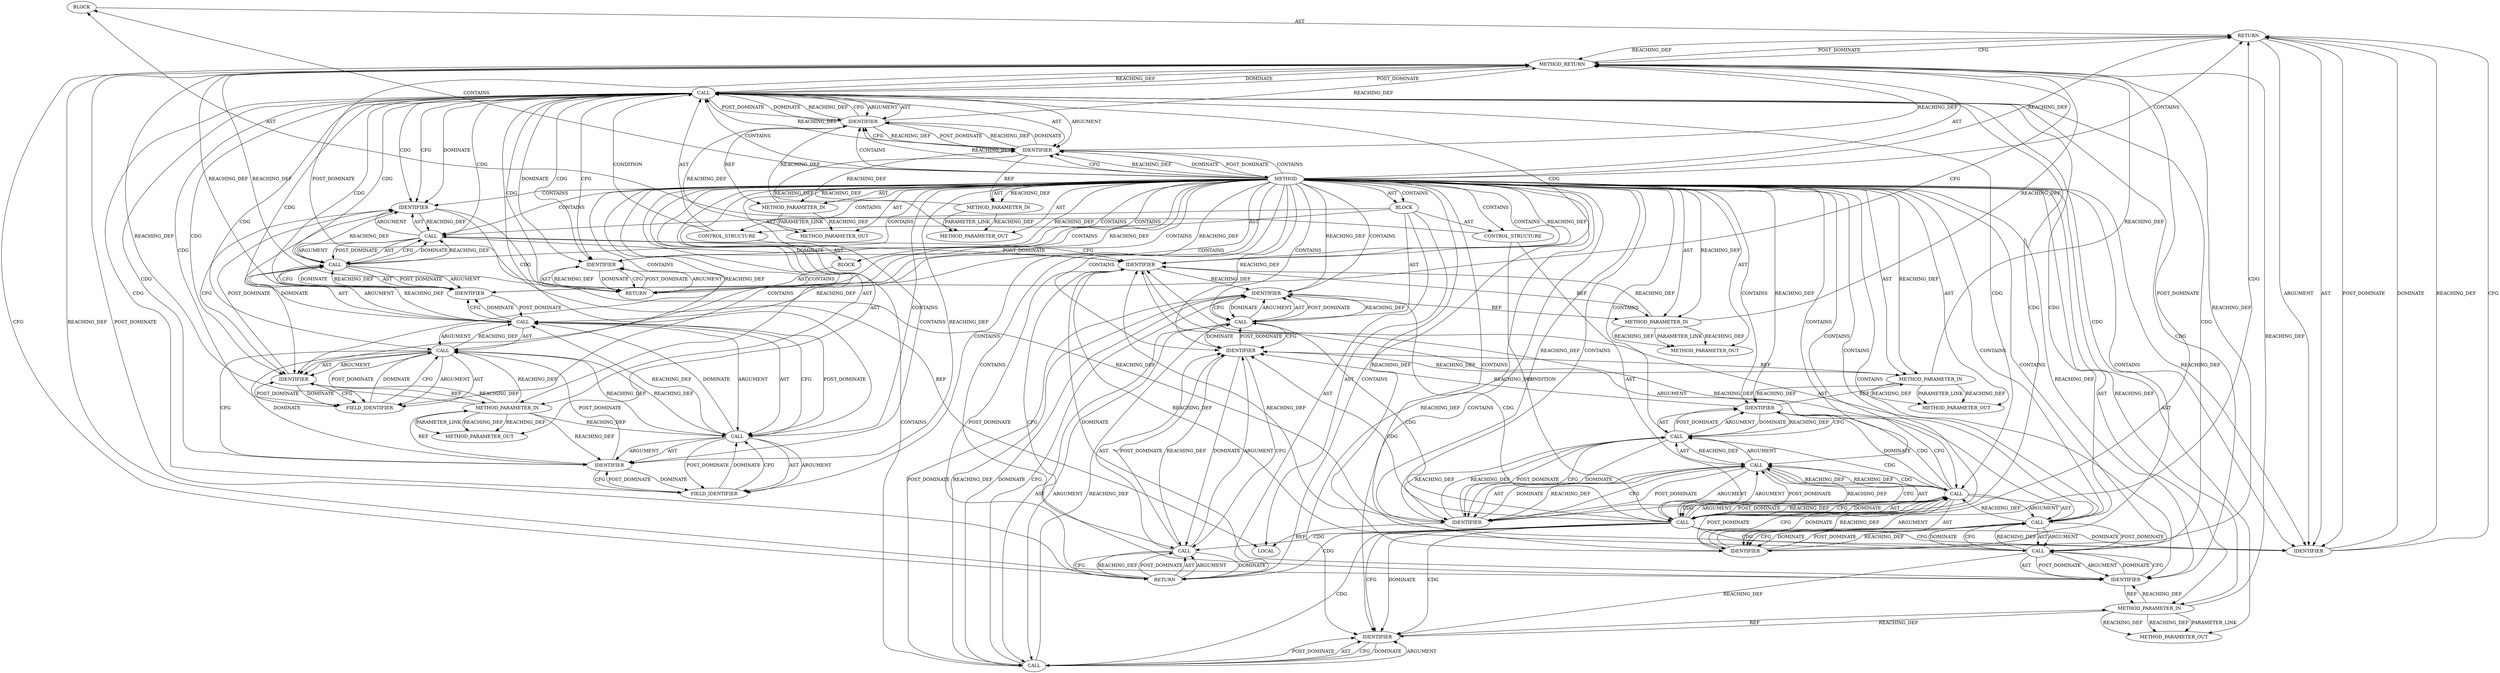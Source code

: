 digraph {
  15945 [label=BLOCK ORDER=2 ARGUMENT_INDEX=-1 CODE="<empty>" COLUMN_NUMBER=3 LINE_NUMBER=1881 TYPE_FULL_NAME="void"]
  21669 [label=METHOD_PARAMETER_OUT ORDER=4 CODE="size_t decrypted" IS_VARIADIC=false COLUMN_NUMBER=27 LINE_NUMBER=1871 TYPE_FULL_NAME="size_t" EVALUATION_STRATEGY="BY_VALUE" INDEX=4 NAME="decrypted"]
  15923 [label=IDENTIFIER ORDER=1 ARGUMENT_INDEX=1 CODE="max_rec" COLUMN_NUMBER=2 LINE_NUMBER=1879 TYPE_FULL_NAME="size_t" NAME="max_rec"]
  15951 [label=IDENTIFIER ORDER=2 ARGUMENT_INDEX=2 CODE="done" COLUMN_NUMBER=16 LINE_NUMBER=1883 TYPE_FULL_NAME="ssize_t" NAME="done"]
  15926 [label=CALL ORDER=1 ARGUMENT_INDEX=1 CODE="prot->overhead_size" COLUMN_NUMBER=12 METHOD_FULL_NAME="<operator>.indirectFieldAccess" LINE_NUMBER=1879 TYPE_FULL_NAME="<empty>" DISPATCH_TYPE="STATIC_DISPATCH" SIGNATURE="" NAME="<operator>.indirectFieldAccess"]
  15936 [label=CALL ORDER=1 ARGUMENT_INDEX=1 CODE="done - *flushed_at" COLUMN_NUMBER=6 METHOD_FULL_NAME="<operator>.subtraction" LINE_NUMBER=1880 TYPE_FULL_NAME="<empty>" DISPATCH_TYPE="STATIC_DISPATCH" SIGNATURE="" NAME="<operator>.subtraction"]
  21668 [label=METHOD_PARAMETER_OUT ORDER=3 CODE="size_t len_left" IS_VARIADIC=false COLUMN_NUMBER=10 LINE_NUMBER=1871 TYPE_FULL_NAME="size_t" EVALUATION_STRATEGY="BY_VALUE" INDEX=3 NAME="len_left"]
  15950 [label=IDENTIFIER ORDER=1 ARGUMENT_INDEX=1 CODE="flushed_at" COLUMN_NUMBER=3 LINE_NUMBER=1883 TYPE_FULL_NAME="size_t*" NAME="flushed_at"]
  15912 [label=METHOD_PARAMETER_IN ORDER=6 CODE="size_t *flushed_at" IS_VARIADIC=false COLUMN_NUMBER=10 LINE_NUMBER=1872 TYPE_FULL_NAME="size_t*" EVALUATION_STRATEGY="BY_VALUE" INDEX=6 NAME="flushed_at"]
  21671 [label=METHOD_PARAMETER_OUT ORDER=6 CODE="size_t *flushed_at" IS_VARIADIC=false COLUMN_NUMBER=10 LINE_NUMBER=1872 TYPE_FULL_NAME="size_t*" EVALUATION_STRATEGY="BY_VALUE" INDEX=6 NAME="flushed_at"]
  15947 [label=IDENTIFIER ORDER=1 ARGUMENT_INDEX=-1 CODE="false" COLUMN_NUMBER=10 LINE_NUMBER=1881 TYPE_FULL_NAME="ANY" NAME="false"]
  15921 [label=IDENTIFIER ORDER=1 ARGUMENT_INDEX=-1 CODE="false" COLUMN_NUMBER=10 LINE_NUMBER=1877 TYPE_FULL_NAME="ANY" NAME="false"]
  15940 [label=IDENTIFIER ORDER=2 ARGUMENT_INDEX=2 CODE="SZ_128K" COLUMN_NUMBER=27 LINE_NUMBER=1880 TYPE_FULL_NAME="ANY" NAME="SZ_128K"]
  15953 [label=CALL ORDER=1 ARGUMENT_INDEX=-1 CODE="sk_flush_backlog(sk)" COLUMN_NUMBER=9 METHOD_FULL_NAME="sk_flush_backlog" LINE_NUMBER=1884 TYPE_FULL_NAME="<empty>" DISPATCH_TYPE="STATIC_DISPATCH" SIGNATURE="" NAME="sk_flush_backlog"]
  15933 [label=CONTROL_STRUCTURE CONTROL_STRUCTURE_TYPE="IF" ORDER=4 PARSER_TYPE_NAME="CASTIfStatement" ARGUMENT_INDEX=-1 CODE="if (done - *flushed_at < SZ_128K && tcp_inq(sk) > max_rec)" COLUMN_NUMBER=2 LINE_NUMBER=1880]
  15955 [label=METHOD_RETURN ORDER=8 CODE="RET" COLUMN_NUMBER=1 LINE_NUMBER=1869 TYPE_FULL_NAME="bool" EVALUATION_STRATEGY="BY_VALUE"]
  15922 [label=CALL ORDER=3 ARGUMENT_INDEX=-1 CODE="max_rec = prot->overhead_size - prot->tail_size + TLS_MAX_PAYLOAD_SIZE" COLUMN_NUMBER=2 METHOD_FULL_NAME="<operator>.assignment" LINE_NUMBER=1879 TYPE_FULL_NAME="<empty>" DISPATCH_TYPE="STATIC_DISPATCH" SIGNATURE="" NAME="<operator>.assignment"]
  15917 [label=IDENTIFIER ORDER=1 ARGUMENT_INDEX=1 CODE="len_left" COLUMN_NUMBER=6 LINE_NUMBER=1876 TYPE_FULL_NAME="size_t" NAME="len_left"]
  15938 [label=CALL ORDER=2 ARGUMENT_INDEX=2 CODE="*flushed_at" COLUMN_NUMBER=13 METHOD_FULL_NAME="<operator>.indirection" LINE_NUMBER=1880 TYPE_FULL_NAME="<empty>" DISPATCH_TYPE="STATIC_DISPATCH" SIGNATURE="" NAME="<operator>.indirection"]
  15927 [label=IDENTIFIER ORDER=1 ARGUMENT_INDEX=1 CODE="prot" COLUMN_NUMBER=12 LINE_NUMBER=1879 TYPE_FULL_NAME="tls_prot_info*" NAME="prot"]
  15915 [label=CONTROL_STRUCTURE CONTROL_STRUCTURE_TYPE="IF" ORDER=2 PARSER_TYPE_NAME="CASTIfStatement" ARGUMENT_INDEX=-1 CODE="if (len_left <= decrypted)" COLUMN_NUMBER=2 LINE_NUMBER=1876]
  21666 [label=METHOD_PARAMETER_OUT ORDER=1 CODE="struct sock *sk" IS_VARIADIC=false COLUMN_NUMBER=24 LINE_NUMBER=1870 TYPE_FULL_NAME="sock*" EVALUATION_STRATEGY="BY_VALUE" INDEX=1 NAME="sk"]
  15916 [label=CALL ORDER=1 ARGUMENT_INDEX=-1 CODE="len_left <= decrypted" COLUMN_NUMBER=6 METHOD_FULL_NAME="<operator>.lessEqualsThan" LINE_NUMBER=1876 TYPE_FULL_NAME="<empty>" DISPATCH_TYPE="STATIC_DISPATCH" SIGNATURE="" NAME="<operator>.lessEqualsThan"]
  21667 [label=METHOD_PARAMETER_OUT ORDER=2 CODE="struct tls_prot_info *prot" IS_VARIADIC=false COLUMN_NUMBER=41 LINE_NUMBER=1870 TYPE_FULL_NAME="tls_prot_info*" EVALUATION_STRATEGY="BY_VALUE" INDEX=2 NAME="prot"]
  15935 [label=CALL ORDER=1 ARGUMENT_INDEX=1 CODE="done - *flushed_at < SZ_128K" COLUMN_NUMBER=6 METHOD_FULL_NAME="<operator>.lessThan" LINE_NUMBER=1880 TYPE_FULL_NAME="<empty>" DISPATCH_TYPE="STATIC_DISPATCH" SIGNATURE="" NAME="<operator>.lessThan"]
  15910 [label=METHOD_PARAMETER_IN ORDER=4 CODE="size_t decrypted" IS_VARIADIC=false COLUMN_NUMBER=27 LINE_NUMBER=1871 TYPE_FULL_NAME="size_t" EVALUATION_STRATEGY="BY_VALUE" INDEX=4 NAME="decrypted"]
  15925 [label=CALL ORDER=1 ARGUMENT_INDEX=1 CODE="prot->overhead_size - prot->tail_size" COLUMN_NUMBER=12 METHOD_FULL_NAME="<operator>.subtraction" LINE_NUMBER=1879 TYPE_FULL_NAME="<empty>" DISPATCH_TYPE="STATIC_DISPATCH" SIGNATURE="" NAME="<operator>.subtraction"]
  15941 [label=CALL ORDER=2 ARGUMENT_INDEX=2 CODE="tcp_inq(sk) > max_rec" COLUMN_NUMBER=38 METHOD_FULL_NAME="<operator>.greaterThan" LINE_NUMBER=1880 TYPE_FULL_NAME="<empty>" DISPATCH_TYPE="STATIC_DISPATCH" SIGNATURE="" NAME="<operator>.greaterThan"]
  15908 [label=METHOD_PARAMETER_IN ORDER=2 CODE="struct tls_prot_info *prot" IS_VARIADIC=false COLUMN_NUMBER=41 LINE_NUMBER=1870 TYPE_FULL_NAME="tls_prot_info*" EVALUATION_STRATEGY="BY_VALUE" INDEX=2 NAME="prot"]
  15914 [label=LOCAL ORDER=1 CODE="size_t max_rec" COLUMN_NUMBER=9 LINE_NUMBER=1874 TYPE_FULL_NAME="size_t" NAME="max_rec"]
  15948 [label=CALL ORDER=5 ARGUMENT_INDEX=-1 CODE="*flushed_at = done" COLUMN_NUMBER=2 METHOD_FULL_NAME="<operator>.assignment" LINE_NUMBER=1883 TYPE_FULL_NAME="<empty>" DISPATCH_TYPE="STATIC_DISPATCH" SIGNATURE="" NAME="<operator>.assignment"]
  15919 [label=BLOCK ORDER=2 ARGUMENT_INDEX=-1 CODE="<empty>" COLUMN_NUMBER=3 LINE_NUMBER=1877 TYPE_FULL_NAME="void"]
  15931 [label=FIELD_IDENTIFIER ORDER=2 ARGUMENT_INDEX=2 CODE="tail_size" COLUMN_NUMBER=34 LINE_NUMBER=1879 CANONICAL_NAME="tail_size"]
  15949 [label=CALL ORDER=1 ARGUMENT_INDEX=1 CODE="*flushed_at" COLUMN_NUMBER=2 METHOD_FULL_NAME="<operator>.indirection" LINE_NUMBER=1883 TYPE_FULL_NAME="<empty>" DISPATCH_TYPE="STATIC_DISPATCH" SIGNATURE="" NAME="<operator>.indirection"]
  15930 [label=IDENTIFIER ORDER=1 ARGUMENT_INDEX=1 CODE="prot" COLUMN_NUMBER=34 LINE_NUMBER=1879 TYPE_FULL_NAME="tls_prot_info*" NAME="prot"]
  15929 [label=CALL ORDER=2 ARGUMENT_INDEX=2 CODE="prot->tail_size" COLUMN_NUMBER=34 METHOD_FULL_NAME="<operator>.indirectFieldAccess" LINE_NUMBER=1879 TYPE_FULL_NAME="<empty>" DISPATCH_TYPE="STATIC_DISPATCH" SIGNATURE="" NAME="<operator>.indirectFieldAccess"]
  15944 [label=IDENTIFIER ORDER=2 ARGUMENT_INDEX=2 CODE="max_rec" COLUMN_NUMBER=52 LINE_NUMBER=1880 TYPE_FULL_NAME="size_t" NAME="max_rec"]
  15939 [label=IDENTIFIER ORDER=1 ARGUMENT_INDEX=1 CODE="flushed_at" COLUMN_NUMBER=14 LINE_NUMBER=1880 TYPE_FULL_NAME="size_t*" NAME="flushed_at"]
  15952 [label=RETURN ORDER=6 ARGUMENT_INDEX=-1 CODE="return sk_flush_backlog(sk);" COLUMN_NUMBER=2 LINE_NUMBER=1884]
  15954 [label=IDENTIFIER ORDER=1 ARGUMENT_INDEX=1 CODE="sk" COLUMN_NUMBER=26 LINE_NUMBER=1884 TYPE_FULL_NAME="sock*" NAME="sk"]
  15942 [label=CALL ORDER=1 ARGUMENT_INDEX=1 CODE="tcp_inq(sk)" COLUMN_NUMBER=38 METHOD_FULL_NAME="tcp_inq" LINE_NUMBER=1880 TYPE_FULL_NAME="<empty>" DISPATCH_TYPE="STATIC_DISPATCH" SIGNATURE="" NAME="tcp_inq"]
  21670 [label=METHOD_PARAMETER_OUT ORDER=5 CODE="ssize_t done" IS_VARIADIC=false COLUMN_NUMBER=45 LINE_NUMBER=1871 TYPE_FULL_NAME="ssize_t" EVALUATION_STRATEGY="BY_VALUE" INDEX=5 NAME="done"]
  15911 [label=METHOD_PARAMETER_IN ORDER=5 CODE="ssize_t done" IS_VARIADIC=false COLUMN_NUMBER=45 LINE_NUMBER=1871 TYPE_FULL_NAME="ssize_t" EVALUATION_STRATEGY="BY_VALUE" INDEX=5 NAME="done"]
  15943 [label=IDENTIFIER ORDER=1 ARGUMENT_INDEX=1 CODE="sk" COLUMN_NUMBER=46 LINE_NUMBER=1880 TYPE_FULL_NAME="sock*" NAME="sk"]
  15924 [label=CALL ORDER=2 ARGUMENT_INDEX=2 CODE="prot->overhead_size - prot->tail_size + TLS_MAX_PAYLOAD_SIZE" COLUMN_NUMBER=12 METHOD_FULL_NAME="<operator>.addition" LINE_NUMBER=1879 TYPE_FULL_NAME="<empty>" DISPATCH_TYPE="STATIC_DISPATCH" SIGNATURE="" NAME="<operator>.addition"]
  15907 [label=METHOD_PARAMETER_IN ORDER=1 CODE="struct sock *sk" IS_VARIADIC=false COLUMN_NUMBER=24 LINE_NUMBER=1870 TYPE_FULL_NAME="sock*" EVALUATION_STRATEGY="BY_VALUE" INDEX=1 NAME="sk"]
  15934 [label=CALL ORDER=1 ARGUMENT_INDEX=-1 CODE="done - *flushed_at < SZ_128K && tcp_inq(sk) > max_rec" COLUMN_NUMBER=6 METHOD_FULL_NAME="<operator>.logicalAnd" LINE_NUMBER=1880 TYPE_FULL_NAME="<empty>" DISPATCH_TYPE="STATIC_DISPATCH" SIGNATURE="" NAME="<operator>.logicalAnd"]
  15913 [label=BLOCK ORDER=7 ARGUMENT_INDEX=-1 CODE="{
	size_t max_rec;

	if (len_left <= decrypted)
		return false;

	max_rec = prot->overhead_size - prot->tail_size + TLS_MAX_PAYLOAD_SIZE;
	if (done - *flushed_at < SZ_128K && tcp_inq(sk) > max_rec)
		return false;

	*flushed_at = done;
	return sk_flush_backlog(sk);
}" COLUMN_NUMBER=1 LINE_NUMBER=1873 TYPE_FULL_NAME="void"]
  15946 [label=RETURN ORDER=1 ARGUMENT_INDEX=1 CODE="return false;" COLUMN_NUMBER=3 LINE_NUMBER=1881]
  15906 [label=METHOD COLUMN_NUMBER=1 LINE_NUMBER=1869 COLUMN_NUMBER_END=1 IS_EXTERNAL=false SIGNATURE="bool tls_read_flush_backlog (sock*,tls_prot_info*,size_t,size_t,ssize_t,size_t*)" NAME="tls_read_flush_backlog" AST_PARENT_TYPE="TYPE_DECL" AST_PARENT_FULL_NAME="tls_sw.c:<global>" ORDER=41 CODE="static bool
tls_read_flush_backlog(struct sock *sk, struct tls_prot_info *prot,
		       size_t len_left, size_t decrypted, ssize_t done,
		       size_t *flushed_at)
{
	size_t max_rec;

	if (len_left <= decrypted)
		return false;

	max_rec = prot->overhead_size - prot->tail_size + TLS_MAX_PAYLOAD_SIZE;
	if (done - *flushed_at < SZ_128K && tcp_inq(sk) > max_rec)
		return false;

	*flushed_at = done;
	return sk_flush_backlog(sk);
}" FULL_NAME="tls_read_flush_backlog" LINE_NUMBER_END=1885 FILENAME="tls_sw.c"]
  15920 [label=RETURN ORDER=1 ARGUMENT_INDEX=1 CODE="return false;" COLUMN_NUMBER=3 LINE_NUMBER=1877]
  15937 [label=IDENTIFIER ORDER=1 ARGUMENT_INDEX=1 CODE="done" COLUMN_NUMBER=6 LINE_NUMBER=1880 TYPE_FULL_NAME="ssize_t" NAME="done"]
  15928 [label=FIELD_IDENTIFIER ORDER=2 ARGUMENT_INDEX=2 CODE="overhead_size" COLUMN_NUMBER=12 LINE_NUMBER=1879 CANONICAL_NAME="overhead_size"]
  15932 [label=IDENTIFIER ORDER=2 ARGUMENT_INDEX=2 CODE="TLS_MAX_PAYLOAD_SIZE" COLUMN_NUMBER=52 LINE_NUMBER=1879 TYPE_FULL_NAME="ANY" NAME="TLS_MAX_PAYLOAD_SIZE"]
  15918 [label=IDENTIFIER ORDER=2 ARGUMENT_INDEX=2 CODE="decrypted" COLUMN_NUMBER=18 LINE_NUMBER=1876 TYPE_FULL_NAME="size_t" NAME="decrypted"]
  15909 [label=METHOD_PARAMETER_IN ORDER=3 CODE="size_t len_left" IS_VARIADIC=false COLUMN_NUMBER=10 LINE_NUMBER=1871 TYPE_FULL_NAME="size_t" EVALUATION_STRATEGY="BY_VALUE" INDEX=3 NAME="len_left"]
  15930 -> 15931 [label=DOMINATE ]
  15935 -> 15940 [label=ARGUMENT ]
  15906 -> 15919 [label=CONTAINS ]
  15936 -> 15938 [label=AST ]
  15942 -> 15944 [label=REACHING_DEF VARIABLE="tcp_inq(sk)"]
  15943 -> 15942 [label=DOMINATE ]
  15932 -> 15925 [label=POST_DOMINATE ]
  15942 -> 15943 [label=AST ]
  15927 -> 15923 [label=POST_DOMINATE ]
  15908 -> 15929 [label=REACHING_DEF VARIABLE="prot"]
  15916 -> 15921 [label=CFG ]
  15941 -> 15934 [label=CFG ]
  15946 -> 15947 [label=AST ]
  15937 -> 15936 [label=REACHING_DEF VARIABLE="done"]
  15906 -> 15937 [label=REACHING_DEF VARIABLE=""]
  15906 -> 15917 [label=CONTAINS ]
  15952 -> 15955 [label=CFG ]
  15906 -> 15915 [label=CONTAINS ]
  15916 -> 15928 [label=CDG ]
  15925 -> 15929 [label=ARGUMENT ]
  15934 -> 15952 [label=CDG ]
  15938 -> 15939 [label=AST ]
  15934 -> 15935 [label=AST ]
  15940 -> 15935 [label=CFG ]
  15947 -> 15946 [label=DOMINATE ]
  15909 -> 21668 [label=REACHING_DEF VARIABLE="len_left"]
  15906 -> 15931 [label=CONTAINS ]
  15916 -> 15923 [label=DOMINATE ]
  15916 -> 15926 [label=CDG ]
  15944 -> 15942 [label=REACHING_DEF VARIABLE="max_rec"]
  15907 -> 15955 [label=REACHING_DEF VARIABLE="sk"]
  15939 -> 15937 [label=POST_DOMINATE ]
  15906 -> 15937 [label=CONTAINS ]
  15906 -> 15929 [label=CONTAINS ]
  15934 -> 15947 [label=CDG ]
  15916 -> 15955 [label=REACHING_DEF VARIABLE="len_left <= decrypted"]
  15916 -> 15917 [label=AST ]
  15907 -> 15954 [label=REACHING_DEF VARIABLE="sk"]
  15917 -> 21668 [label=REACHING_DEF VARIABLE="len_left"]
  15906 -> 15910 [label=AST ]
  15926 -> 15928 [label=ARGUMENT ]
  15906 -> 15917 [label=CFG ]
  15918 -> 15917 [label=POST_DOMINATE ]
  15944 -> 15914 [label=REF ]
  15944 -> 15941 [label=DOMINATE ]
  15935 -> 15943 [label=CFG ]
  15913 -> 15915 [label=AST ]
  15936 -> 15940 [label=CFG ]
  15936 -> 15937 [label=AST ]
  15906 -> 21667 [label=AST ]
  15916 -> 15918 [label=ARGUMENT ]
  15906 -> 15908 [label=AST ]
  15906 -> 15925 [label=CONTAINS ]
  15924 -> 15932 [label=AST ]
  15942 -> 15943 [label=POST_DOMINATE ]
  15948 -> 15954 [label=CFG ]
  15921 -> 15920 [label=REACHING_DEF VARIABLE="false"]
  15918 -> 15916 [label=DOMINATE ]
  15929 -> 15931 [label=POST_DOMINATE ]
  15940 -> 15935 [label=DOMINATE ]
  15951 -> 15949 [label=REACHING_DEF VARIABLE="done"]
  15934 -> 15941 [label=AST ]
  15917 -> 15909 [label=REF ]
  15934 -> 15949 [label=CDG ]
  15922 -> 15923 [label=ARGUMENT ]
  15906 -> 15913 [label=CONTAINS ]
  15949 -> 15950 [label=ARGUMENT ]
  15906 -> 15921 [label=REACHING_DEF VARIABLE=""]
  15944 -> 15941 [label=CFG ]
  15906 -> 15926 [label=CONTAINS ]
  15938 -> 15939 [label=POST_DOMINATE ]
  15906 -> 15942 [label=CONTAINS ]
  15917 -> 15918 [label=REACHING_DEF VARIABLE="len_left"]
  15916 -> 15923 [label=CDG ]
  15948 -> 15951 [label=ARGUMENT ]
  15940 -> 15936 [label=POST_DOMINATE ]
  15946 -> 15955 [label=REACHING_DEF VARIABLE="<RET>"]
  15906 -> 15954 [label=CONTAINS ]
  15930 -> 15926 [label=POST_DOMINATE ]
  15912 -> 15955 [label=REACHING_DEF VARIABLE="flushed_at"]
  15943 -> 15954 [label=REACHING_DEF VARIABLE="sk"]
  15941 -> 15942 [label=ARGUMENT ]
  15906 -> 15948 [label=CONTAINS ]
  15924 -> 15922 [label=CFG ]
  15947 -> 15946 [label=CFG ]
  15948 -> 15949 [label=AST ]
  15910 -> 21669 [label=REACHING_DEF VARIABLE="decrypted"]
  15930 -> 15908 [label=REF ]
  15937 -> 15922 [label=POST_DOMINATE ]
  15948 -> 15954 [label=DOMINATE ]
  15929 -> 15930 [label=AST ]
  15934 -> 15954 [label=CDG ]
  15920 -> 15955 [label=CFG ]
  15912 -> 15939 [label=REACHING_DEF VARIABLE="flushed_at"]
  15931 -> 15929 [label=DOMINATE ]
  15935 -> 15941 [label=REACHING_DEF VARIABLE="done - *flushed_at < SZ_128K"]
  15916 -> 15940 [label=CDG ]
  15953 -> 15954 [label=ARGUMENT ]
  15935 -> 15936 [label=ARGUMENT ]
  15906 -> 15918 [label=CONTAINS ]
  15906 -> 15911 [label=AST ]
  15934 -> 15947 [label=CFG ]
  15913 -> 15948 [label=AST ]
  15932 -> 15924 [label=CFG ]
  15948 -> 15951 [label=AST ]
  15911 -> 21670 [label=PARAMETER_LINK ]
  15937 -> 15938 [label=REACHING_DEF VARIABLE="done"]
  15906 -> 15939 [label=REACHING_DEF VARIABLE=""]
  15955 -> 15934 [label=POST_DOMINATE ]
  15926 -> 15927 [label=ARGUMENT ]
  15953 -> 15952 [label=DOMINATE ]
  15950 -> 15949 [label=CFG ]
  15906 -> 15930 [label=REACHING_DEF VARIABLE=""]
  15923 -> 15944 [label=REACHING_DEF VARIABLE="max_rec"]
  15929 -> 15926 [label=REACHING_DEF VARIABLE="prot->tail_size"]
  15906 -> 15927 [label=REACHING_DEF VARIABLE=""]
  15949 -> 15950 [label=POST_DOMINATE ]
  15916 -> 15936 [label=CDG ]
  15906 -> 15923 [label=CONTAINS ]
  15953 -> 15954 [label=AST ]
  15945 -> 15946 [label=AST ]
  15941 -> 15935 [label=REACHING_DEF VARIABLE="tcp_inq(sk) > max_rec"]
  15949 -> 15950 [label=AST ]
  15906 -> 15910 [label=REACHING_DEF VARIABLE=""]
  15906 -> 15911 [label=REACHING_DEF VARIABLE=""]
  15951 -> 15948 [label=REACHING_DEF VARIABLE="done"]
  15916 -> 15920 [label=CDG ]
  15916 -> 15927 [label=CDG ]
  15906 -> 21670 [label=AST ]
  15940 -> 15935 [label=REACHING_DEF VARIABLE="SZ_128K"]
  15906 -> 15933 [label=CONTAINS ]
  15935 -> 15940 [label=POST_DOMINATE ]
  15926 -> 15928 [label=AST ]
  15918 -> 15910 [label=REF ]
  15928 -> 15927 [label=POST_DOMINATE ]
  15943 -> 15942 [label=REACHING_DEF VARIABLE="sk"]
  15916 -> 15923 [label=CFG ]
  15929 -> 15931 [label=AST ]
  15916 -> 15917 [label=ARGUMENT ]
  15951 -> 15948 [label=CFG ]
  15909 -> 21668 [label=PARAMETER_LINK ]
  15935 -> 15941 [label=CDG ]
  15938 -> 15936 [label=DOMINATE ]
  15918 -> 15917 [label=REACHING_DEF VARIABLE="decrypted"]
  15939 -> 15912 [label=REF ]
  15906 -> 15912 [label=AST ]
  15906 -> 15955 [label=AST ]
  15906 -> 15941 [label=CONTAINS ]
  15922 -> 15924 [label=ARGUMENT ]
  15906 -> 15944 [label=REACHING_DEF VARIABLE=""]
  15921 -> 15920 [label=DOMINATE ]
  15946 -> 15947 [label=POST_DOMINATE ]
  15919 -> 15920 [label=AST ]
  15934 -> 15950 [label=CFG ]
  15940 -> 15955 [label=REACHING_DEF VARIABLE="SZ_128K"]
  15935 -> 15934 [label=REACHING_DEF VARIABLE="done - *flushed_at < SZ_128K"]
  15906 -> 15921 [label=CONTAINS ]
  15935 -> 15943 [label=DOMINATE ]
  15912 -> 15950 [label=REACHING_DEF VARIABLE="flushed_at"]
  15937 -> 15951 [label=REACHING_DEF VARIABLE="done"]
  15924 -> 15923 [label=REACHING_DEF VARIABLE="prot->overhead_size - prot->tail_size + TLS_MAX_PAYLOAD_SIZE"]
  15932 -> 15924 [label=DOMINATE ]
  15916 -> 15930 [label=CDG ]
  15954 -> 15953 [label=REACHING_DEF VARIABLE="sk"]
  15906 -> 15934 [label=CONTAINS ]
  15952 -> 15953 [label=POST_DOMINATE ]
  15934 -> 15947 [label=DOMINATE ]
  15906 -> 15950 [label=REACHING_DEF VARIABLE=""]
  15906 -> 15951 [label=REACHING_DEF VARIABLE=""]
  15955 -> 15952 [label=POST_DOMINATE ]
  15923 -> 15927 [label=CFG ]
  15916 -> 15921 [label=DOMINATE ]
  15931 -> 15930 [label=POST_DOMINATE ]
  15907 -> 21666 [label=REACHING_DEF VARIABLE="sk"]
  15907 -> 21666 [label=REACHING_DEF VARIABLE="sk"]
  15928 -> 15926 [label=CFG ]
  15920 -> 15955 [label=REACHING_DEF VARIABLE="<RET>"]
  15925 -> 15926 [label=AST ]
  15931 -> 15929 [label=CFG ]
  15942 -> 15944 [label=CFG ]
  15927 -> 15928 [label=DOMINATE ]
  15943 -> 15907 [label=REF ]
  15951 -> 15911 [label=REF ]
  15906 -> 15952 [label=CONTAINS ]
  15922 -> 15937 [label=CFG ]
  15906 -> 15917 [label=REACHING_DEF VARIABLE=""]
  15906 -> 15943 [label=CONTAINS ]
  15942 -> 15941 [label=REACHING_DEF VARIABLE="tcp_inq(sk)"]
  15924 -> 15932 [label=POST_DOMINATE ]
  15907 -> 15943 [label=REACHING_DEF VARIABLE="sk"]
  15911 -> 21670 [label=REACHING_DEF VARIABLE="done"]
  15911 -> 21670 [label=REACHING_DEF VARIABLE="done"]
  15942 -> 15944 [label=DOMINATE ]
  15950 -> 15949 [label=DOMINATE ]
  15913 -> 15922 [label=AST ]
  15954 -> 15907 [label=REF ]
  15934 -> 15953 [label=CDG ]
  15950 -> 15912 [label=REF ]
  15910 -> 15918 [label=REACHING_DEF VARIABLE="decrypted"]
  15929 -> 15925 [label=REACHING_DEF VARIABLE="prot->tail_size"]
  15926 -> 15925 [label=REACHING_DEF VARIABLE="prot->overhead_size"]
  15941 -> 15934 [label=REACHING_DEF VARIABLE="tcp_inq(sk) > max_rec"]
  15940 -> 15936 [label=REACHING_DEF VARIABLE="SZ_128K"]
  15947 -> 15946 [label=REACHING_DEF VARIABLE="false"]
  15953 -> 15952 [label=CFG ]
  15952 -> 15955 [label=REACHING_DEF VARIABLE="<RET>"]
  15915 -> 15916 [label=AST ]
  15918 -> 15955 [label=REACHING_DEF VARIABLE="decrypted"]
  15939 -> 15938 [label=DOMINATE ]
  15936 -> 15938 [label=ARGUMENT ]
  15934 -> 15950 [label=DOMINATE ]
  15944 -> 15942 [label=POST_DOMINATE ]
  15908 -> 21667 [label=REACHING_DEF VARIABLE="prot"]
  15908 -> 21667 [label=REACHING_DEF VARIABLE="prot"]
  15933 -> 15945 [label=AST ]
  15906 -> 15932 [label=REACHING_DEF VARIABLE=""]
  15935 -> 15936 [label=AST ]
  15906 -> 15944 [label=CONTAINS ]
  15906 -> 15932 [label=CONTAINS ]
  15922 -> 15924 [label=POST_DOMINATE ]
  15951 -> 15949 [label=POST_DOMINATE ]
  15911 -> 15937 [label=REACHING_DEF VARIABLE="done"]
  15935 -> 15942 [label=CDG ]
  15906 -> 15946 [label=REACHING_DEF VARIABLE=""]
  15926 -> 15927 [label=AST ]
  15921 -> 15920 [label=CFG ]
  15948 -> 15951 [label=POST_DOMINATE ]
  15916 -> 15934 [label=CDG ]
  15941 -> 15944 [label=POST_DOMINATE ]
  15918 -> 15916 [label=REACHING_DEF VARIABLE="decrypted"]
  15906 -> 15928 [label=CONTAINS ]
  15925 -> 15929 [label=AST ]
  15906 -> 15924 [label=CONTAINS ]
  15938 -> 15936 [label=CFG ]
  15951 -> 15948 [label=DOMINATE ]
  15906 -> 15936 [label=CONTAINS ]
  15936 -> 15935 [label=REACHING_DEF VARIABLE="done - *flushed_at"]
  15916 -> 15955 [label=DOMINATE ]
  15906 -> 15940 [label=REACHING_DEF VARIABLE=""]
  15936 -> 15938 [label=POST_DOMINATE ]
  15916 -> 15922 [label=CDG ]
  15929 -> 15925 [label=CFG ]
  15935 -> 15944 [label=CDG ]
  15920 -> 15921 [label=POST_DOMINATE ]
  15906 -> 15920 [label=CONTAINS ]
  15909 -> 15917 [label=REACHING_DEF VARIABLE="len_left"]
  15916 -> 15939 [label=CDG ]
  15906 -> 15947 [label=CONTAINS ]
  15906 -> 15920 [label=REACHING_DEF VARIABLE=""]
  15952 -> 15953 [label=AST ]
  15932 -> 15955 [label=REACHING_DEF VARIABLE="TLS_MAX_PAYLOAD_SIZE"]
  15953 -> 15952 [label=REACHING_DEF VARIABLE="sk_flush_backlog(sk)"]
  15925 -> 15932 [label=CFG ]
  15912 -> 21671 [label=PARAMETER_LINK ]
  15906 -> 15939 [label=CONTAINS ]
  15906 -> 15947 [label=REACHING_DEF VARIABLE=""]
  15935 -> 15934 [label=CFG ]
  15924 -> 15932 [label=ARGUMENT ]
  15927 -> 15908 [label=REF ]
  15949 -> 15951 [label=DOMINATE ]
  15908 -> 15927 [label=REACHING_DEF VARIABLE="prot"]
  15928 -> 15926 [label=DOMINATE ]
  15916 -> 15918 [label=AST ]
  15916 -> 15925 [label=CDG ]
  15906 -> 21668 [label=AST ]
  15949 -> 15951 [label=CFG ]
  15906 -> 15949 [label=CONTAINS ]
  15948 -> 15949 [label=ARGUMENT ]
  15906 -> 15917 [label=DOMINATE ]
  15926 -> 15930 [label=CFG ]
  15906 -> 15935 [label=CONTAINS ]
  15916 -> 15918 [label=POST_DOMINATE ]
  15924 -> 15922 [label=DOMINATE ]
  15922 -> 15923 [label=AST ]
  15924 -> 15925 [label=ARGUMENT ]
  15918 -> 15916 [label=CFG ]
  15913 -> 15914 [label=AST ]
  15915 -> 15919 [label=AST ]
  15934 -> 15941 [label=ARGUMENT ]
  15922 -> 15924 [label=AST ]
  15908 -> 15926 [label=REACHING_DEF VARIABLE="prot"]
  15929 -> 15931 [label=ARGUMENT ]
  15935 -> 15943 [label=CDG ]
  15934 -> 15948 [label=CDG ]
  15906 -> 15951 [label=CONTAINS ]
  15934 -> 15935 [label=ARGUMENT ]
  15955 -> 15916 [label=POST_DOMINATE ]
  15932 -> 15924 [label=REACHING_DEF VARIABLE="TLS_MAX_PAYLOAD_SIZE"]
  15906 -> 15916 [label=CONTAINS ]
  15906 -> 15913 [label=AST ]
  15939 -> 15938 [label=CFG ]
  15906 -> 21669 [label=AST ]
  15937 -> 15939 [label=DOMINATE ]
  15906 -> 15907 [label=AST ]
  15942 -> 15943 [label=ARGUMENT ]
  15954 -> 15948 [label=POST_DOMINATE ]
  15916 -> 15937 [label=CDG ]
  15938 -> 15937 [label=REACHING_DEF VARIABLE="*flushed_at"]
  15906 -> 15950 [label=CONTAINS ]
  15908 -> 21667 [label=PARAMETER_LINK ]
  15906 -> 15943 [label=REACHING_DEF VARIABLE=""]
  15906 -> 15930 [label=CONTAINS ]
  15913 -> 15933 [label=AST ]
  15933 -> 15934 [label=CONDITION ]
  15926 -> 15929 [label=REACHING_DEF VARIABLE="prot->overhead_size"]
  15937 -> 15911 [label=REF ]
  15908 -> 15930 [label=REACHING_DEF VARIABLE="prot"]
  15917 -> 15955 [label=REACHING_DEF VARIABLE="len_left"]
  15937 -> 15939 [label=CFG ]
  15927 -> 15928 [label=CFG ]
  15941 -> 15944 [label=ARGUMENT ]
  15906 -> 15907 [label=REACHING_DEF VARIABLE=""]
  15916 -> 15935 [label=CDG ]
  15935 -> 15940 [label=AST ]
  15910 -> 21669 [label=PARAMETER_LINK ]
  15906 -> 21666 [label=AST ]
  15916 -> 15924 [label=CDG ]
  15906 -> 15946 [label=CONTAINS ]
  15920 -> 15921 [label=ARGUMENT ]
  15906 -> 15918 [label=REACHING_DEF VARIABLE=""]
  15916 -> 15932 [label=CDG ]
  15906 -> 15938 [label=CONTAINS ]
  15943 -> 15942 [label=CFG ]
  15906 -> 15908 [label=REACHING_DEF VARIABLE=""]
  15923 -> 15922 [label=REACHING_DEF VARIABLE="max_rec"]
  15907 -> 21666 [label=PARAMETER_LINK ]
  15934 -> 15951 [label=CDG ]
  15915 -> 15916 [label=CONDITION ]
  15926 -> 15928 [label=POST_DOMINATE ]
  15925 -> 15926 [label=ARGUMENT ]
  15954 -> 15953 [label=DOMINATE ]
  15938 -> 15939 [label=ARGUMENT ]
  15906 -> 15912 [label=REACHING_DEF VARIABLE=""]
  15934 -> 15941 [label=POST_DOMINATE ]
  15952 -> 15953 [label=ARGUMENT ]
  15936 -> 15937 [label=ARGUMENT ]
  15917 -> 15906 [label=POST_DOMINATE ]
  15906 -> 21671 [label=AST ]
  15924 -> 15925 [label=AST ]
  15938 -> 15936 [label=REACHING_DEF VARIABLE="*flushed_at"]
  15906 -> 15927 [label=CONTAINS ]
  15917 -> 15918 [label=DOMINATE ]
  15923 -> 15914 [label=REF ]
  15934 -> 15950 [label=CDG ]
  15906 -> 15945 [label=CONTAINS ]
  15922 -> 15937 [label=DOMINATE ]
  15954 -> 15953 [label=CFG ]
  15913 -> 15952 [label=AST ]
  15923 -> 15927 [label=DOMINATE ]
  15918 -> 21669 [label=REACHING_DEF VARIABLE="decrypted"]
  15946 -> 15947 [label=ARGUMENT ]
  15934 -> 15935 [label=POST_DOMINATE ]
  15955 -> 15946 [label=POST_DOMINATE ]
  15953 -> 15954 [label=POST_DOMINATE ]
  15908 -> 15955 [label=REACHING_DEF VARIABLE="prot"]
  15925 -> 15924 [label=REACHING_DEF VARIABLE="prot->overhead_size - prot->tail_size"]
  15925 -> 15932 [label=DOMINATE ]
  15916 -> 15931 [label=CDG ]
  15906 -> 15953 [label=CONTAINS ]
  15916 -> 15938 [label=CDG ]
  15906 -> 15954 [label=REACHING_DEF VARIABLE=""]
  15906 -> 15909 [label=AST ]
  15941 -> 15944 [label=AST ]
  15912 -> 21671 [label=REACHING_DEF VARIABLE="flushed_at"]
  15912 -> 21671 [label=REACHING_DEF VARIABLE="flushed_at"]
  15955 -> 15920 [label=POST_DOMINATE ]
  15944 -> 15941 [label=REACHING_DEF VARIABLE="max_rec"]
  15946 -> 15955 [label=CFG ]
  15925 -> 15929 [label=POST_DOMINATE ]
  15920 -> 15921 [label=AST ]
  15929 -> 15925 [label=DOMINATE ]
  15926 -> 15930 [label=DOMINATE ]
  15906 -> 15909 [label=REACHING_DEF VARIABLE=""]
  15938 -> 15950 [label=REACHING_DEF VARIABLE="*flushed_at"]
  15906 -> 15922 [label=CONTAINS ]
  15906 -> 15940 [label=CONTAINS ]
  15929 -> 15930 [label=ARGUMENT ]
  15916 -> 15921 [label=CDG ]
  15949 -> 15948 [label=REACHING_DEF VARIABLE="*flushed_at"]
  15933 -> 15934 [label=AST ]
  15917 -> 15918 [label=CFG ]
  15916 -> 15929 [label=CDG ]
  15935 -> 15934 [label=DOMINATE ]
  15917 -> 15916 [label=REACHING_DEF VARIABLE="len_left"]
  15934 -> 15946 [label=CDG ]
  15911 -> 15955 [label=REACHING_DEF VARIABLE="done"]
  15941 -> 15942 [label=AST ]
  15936 -> 15940 [label=DOMINATE ]
  15924 -> 15922 [label=REACHING_DEF VARIABLE="prot->overhead_size - prot->tail_size + TLS_MAX_PAYLOAD_SIZE"]
  15930 -> 15931 [label=CFG ]
}
